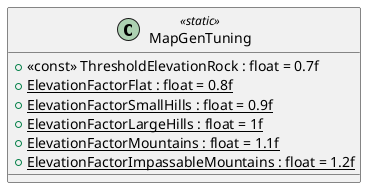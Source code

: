 @startuml
class MapGenTuning <<static>> {
    + <<const>> ThresholdElevationRock : float = 0.7f
    + {static} ElevationFactorFlat : float = 0.8f
    + {static} ElevationFactorSmallHills : float = 0.9f
    + {static} ElevationFactorLargeHills : float = 1f
    + {static} ElevationFactorMountains : float = 1.1f
    + {static} ElevationFactorImpassableMountains : float = 1.2f
}
@enduml
